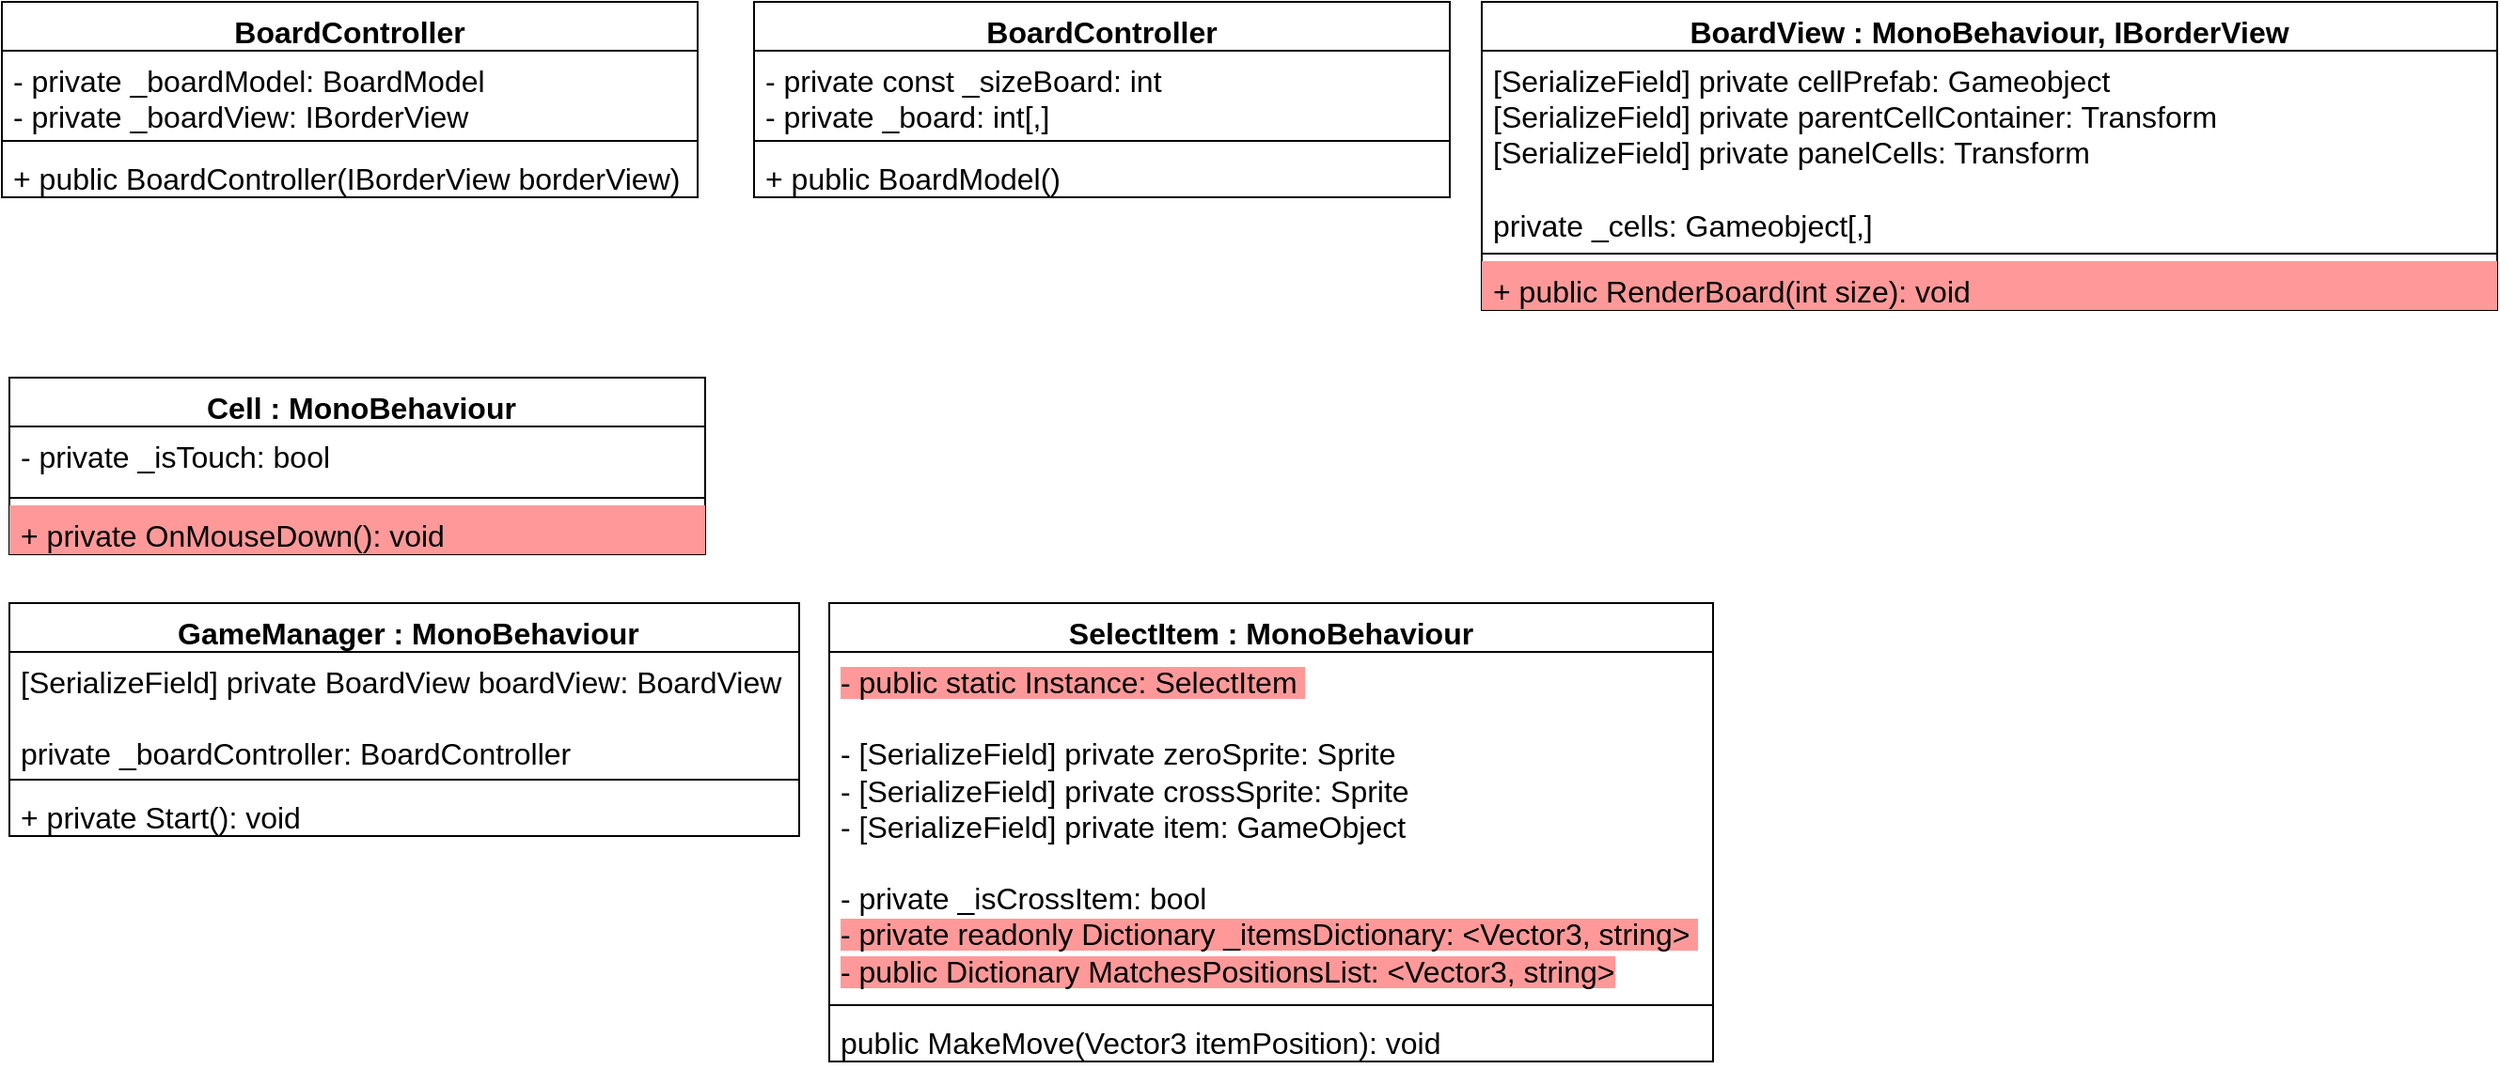 <mxfile version="21.6.8" type="github">
  <diagram name="Страница — 1" id="X_MFsi-lvggPyJvfzXdd">
    <mxGraphModel dx="955" dy="574" grid="1" gridSize="10" guides="1" tooltips="1" connect="1" arrows="1" fold="1" page="1" pageScale="1" pageWidth="827" pageHeight="1169" math="0" shadow="0">
      <root>
        <mxCell id="0" />
        <mxCell id="1" parent="0" />
        <mxCell id="auqUNaoc3VuofEOo_eY_-2" value="BoardController" style="swimlane;fontStyle=1;align=center;verticalAlign=top;childLayout=stackLayout;horizontal=1;startSize=26;horizontalStack=0;resizeParent=1;resizeParentMax=0;resizeLast=0;collapsible=1;marginBottom=0;whiteSpace=wrap;html=1;fontSize=16;" vertex="1" parent="1">
          <mxGeometry x="40" y="40" width="370" height="104" as="geometry" />
        </mxCell>
        <mxCell id="auqUNaoc3VuofEOo_eY_-3" value="- private _boardModel: BoardModel&lt;br&gt;- private _boardView: IBorderView&lt;br&gt;&amp;nbsp;" style="text;strokeColor=none;fillColor=none;align=left;verticalAlign=top;spacingLeft=4;spacingRight=4;overflow=hidden;rotatable=0;points=[[0,0.5],[1,0.5]];portConstraint=eastwest;whiteSpace=wrap;html=1;fontSize=16;" vertex="1" parent="auqUNaoc3VuofEOo_eY_-2">
          <mxGeometry y="26" width="370" height="44" as="geometry" />
        </mxCell>
        <mxCell id="auqUNaoc3VuofEOo_eY_-4" value="" style="line;strokeWidth=1;fillColor=none;align=left;verticalAlign=middle;spacingTop=-1;spacingLeft=3;spacingRight=3;rotatable=0;labelPosition=right;points=[];portConstraint=eastwest;strokeColor=inherit;fontSize=16;" vertex="1" parent="auqUNaoc3VuofEOo_eY_-2">
          <mxGeometry y="70" width="370" height="8" as="geometry" />
        </mxCell>
        <mxCell id="auqUNaoc3VuofEOo_eY_-5" value="+&amp;nbsp;public BoardController(IBorderView borderView)" style="text;strokeColor=none;fillColor=none;align=left;verticalAlign=top;spacingLeft=4;spacingRight=4;overflow=hidden;rotatable=0;points=[[0,0.5],[1,0.5]];portConstraint=eastwest;whiteSpace=wrap;html=1;fontSize=16;" vertex="1" parent="auqUNaoc3VuofEOo_eY_-2">
          <mxGeometry y="78" width="370" height="26" as="geometry" />
        </mxCell>
        <mxCell id="auqUNaoc3VuofEOo_eY_-6" value="BoardController" style="swimlane;fontStyle=1;align=center;verticalAlign=top;childLayout=stackLayout;horizontal=1;startSize=26;horizontalStack=0;resizeParent=1;resizeParentMax=0;resizeLast=0;collapsible=1;marginBottom=0;whiteSpace=wrap;html=1;fontSize=16;" vertex="1" parent="1">
          <mxGeometry x="440" y="40" width="370" height="104" as="geometry" />
        </mxCell>
        <mxCell id="auqUNaoc3VuofEOo_eY_-7" value="&lt;div&gt;- private const _sizeBoard: int&lt;/div&gt;&lt;div&gt;&lt;span style=&quot;background-color: initial;&quot;&gt;- private _board: int[,]&lt;/span&gt;&lt;br&gt;&lt;/div&gt;" style="text;strokeColor=none;fillColor=none;align=left;verticalAlign=top;spacingLeft=4;spacingRight=4;overflow=hidden;rotatable=0;points=[[0,0.5],[1,0.5]];portConstraint=eastwest;whiteSpace=wrap;html=1;fontSize=16;" vertex="1" parent="auqUNaoc3VuofEOo_eY_-6">
          <mxGeometry y="26" width="370" height="44" as="geometry" />
        </mxCell>
        <mxCell id="auqUNaoc3VuofEOo_eY_-8" value="" style="line;strokeWidth=1;fillColor=none;align=left;verticalAlign=middle;spacingTop=-1;spacingLeft=3;spacingRight=3;rotatable=0;labelPosition=right;points=[];portConstraint=eastwest;strokeColor=inherit;fontSize=16;" vertex="1" parent="auqUNaoc3VuofEOo_eY_-6">
          <mxGeometry y="70" width="370" height="8" as="geometry" />
        </mxCell>
        <mxCell id="auqUNaoc3VuofEOo_eY_-9" value="+&amp;nbsp;public BoardModel()" style="text;strokeColor=none;fillColor=none;align=left;verticalAlign=top;spacingLeft=4;spacingRight=4;overflow=hidden;rotatable=0;points=[[0,0.5],[1,0.5]];portConstraint=eastwest;whiteSpace=wrap;html=1;fontSize=16;" vertex="1" parent="auqUNaoc3VuofEOo_eY_-6">
          <mxGeometry y="78" width="370" height="26" as="geometry" />
        </mxCell>
        <mxCell id="auqUNaoc3VuofEOo_eY_-10" value="BoardView : MonoBehaviour, IBorderView" style="swimlane;fontStyle=1;align=center;verticalAlign=top;childLayout=stackLayout;horizontal=1;startSize=26;horizontalStack=0;resizeParent=1;resizeParentMax=0;resizeLast=0;collapsible=1;marginBottom=0;whiteSpace=wrap;html=1;fontSize=16;" vertex="1" parent="1">
          <mxGeometry x="827" y="40" width="540" height="164" as="geometry" />
        </mxCell>
        <mxCell id="auqUNaoc3VuofEOo_eY_-11" value="&lt;div&gt;[SerializeField] private cellPrefab: Gameobject&lt;/div&gt;&lt;div&gt;&lt;span style=&quot;background-color: initial;&quot;&gt;[SerializeField] private parentCellContainer: Transform&lt;/span&gt;&lt;/div&gt;&lt;div&gt;[SerializeField] private panelCells: Transform&lt;/div&gt;&lt;div&gt;&lt;br&gt;&lt;/div&gt;&lt;div&gt;&lt;span style=&quot;background-color: initial;&quot;&gt;private _cells: Gameobject[,]&lt;/span&gt;&lt;/div&gt;" style="text;strokeColor=none;fillColor=none;align=left;verticalAlign=top;spacingLeft=4;spacingRight=4;overflow=hidden;rotatable=0;points=[[0,0.5],[1,0.5]];portConstraint=eastwest;whiteSpace=wrap;html=1;fontSize=16;" vertex="1" parent="auqUNaoc3VuofEOo_eY_-10">
          <mxGeometry y="26" width="540" height="104" as="geometry" />
        </mxCell>
        <mxCell id="auqUNaoc3VuofEOo_eY_-12" value="" style="line;strokeWidth=1;fillColor=none;align=left;verticalAlign=middle;spacingTop=-1;spacingLeft=3;spacingRight=3;rotatable=0;labelPosition=right;points=[];portConstraint=eastwest;strokeColor=inherit;fontSize=16;" vertex="1" parent="auqUNaoc3VuofEOo_eY_-10">
          <mxGeometry y="130" width="540" height="8" as="geometry" />
        </mxCell>
        <mxCell id="auqUNaoc3VuofEOo_eY_-13" value="+&amp;nbsp;public RenderBoard(int size): void" style="text;strokeColor=none;fillColor=#FF9999;align=left;verticalAlign=top;spacingLeft=4;spacingRight=4;overflow=hidden;rotatable=0;points=[[0,0.5],[1,0.5]];portConstraint=eastwest;whiteSpace=wrap;html=1;fontSize=16;" vertex="1" parent="auqUNaoc3VuofEOo_eY_-10">
          <mxGeometry y="138" width="540" height="26" as="geometry" />
        </mxCell>
        <mxCell id="auqUNaoc3VuofEOo_eY_-14" value="&amp;nbsp;Cell : MonoBehaviour" style="swimlane;fontStyle=1;align=center;verticalAlign=top;childLayout=stackLayout;horizontal=1;startSize=26;horizontalStack=0;resizeParent=1;resizeParentMax=0;resizeLast=0;collapsible=1;marginBottom=0;whiteSpace=wrap;html=1;fontSize=16;" vertex="1" parent="1">
          <mxGeometry x="44" y="240" width="370" height="94" as="geometry" />
        </mxCell>
        <mxCell id="auqUNaoc3VuofEOo_eY_-15" value="-&amp;nbsp;private _isTouch: bool" style="text;strokeColor=none;fillColor=none;align=left;verticalAlign=top;spacingLeft=4;spacingRight=4;overflow=hidden;rotatable=0;points=[[0,0.5],[1,0.5]];portConstraint=eastwest;whiteSpace=wrap;html=1;fontSize=16;" vertex="1" parent="auqUNaoc3VuofEOo_eY_-14">
          <mxGeometry y="26" width="370" height="34" as="geometry" />
        </mxCell>
        <mxCell id="auqUNaoc3VuofEOo_eY_-16" value="" style="line;strokeWidth=1;fillColor=none;align=left;verticalAlign=middle;spacingTop=-1;spacingLeft=3;spacingRight=3;rotatable=0;labelPosition=right;points=[];portConstraint=eastwest;strokeColor=inherit;fontSize=16;" vertex="1" parent="auqUNaoc3VuofEOo_eY_-14">
          <mxGeometry y="60" width="370" height="8" as="geometry" />
        </mxCell>
        <mxCell id="auqUNaoc3VuofEOo_eY_-17" value="+&amp;nbsp;private OnMouseDown(): void" style="text;strokeColor=none;fillColor=#FF9999;align=left;verticalAlign=top;spacingLeft=4;spacingRight=4;overflow=hidden;rotatable=0;points=[[0,0.5],[1,0.5]];portConstraint=eastwest;whiteSpace=wrap;html=1;fontSize=16;" vertex="1" parent="auqUNaoc3VuofEOo_eY_-14">
          <mxGeometry y="68" width="370" height="26" as="geometry" />
        </mxCell>
        <mxCell id="auqUNaoc3VuofEOo_eY_-18" value="&amp;nbsp;GameManager : MonoBehaviour" style="swimlane;fontStyle=1;align=center;verticalAlign=top;childLayout=stackLayout;horizontal=1;startSize=26;horizontalStack=0;resizeParent=1;resizeParentMax=0;resizeLast=0;collapsible=1;marginBottom=0;whiteSpace=wrap;html=1;fontSize=16;" vertex="1" parent="1">
          <mxGeometry x="44" y="360" width="420" height="124" as="geometry" />
        </mxCell>
        <mxCell id="auqUNaoc3VuofEOo_eY_-19" value="&lt;div&gt;&lt;div&gt;[SerializeField] private BoardView boardView:&amp;nbsp;BoardView&lt;/div&gt;&lt;div&gt;&lt;br&gt;&lt;/div&gt;&lt;div&gt;&lt;span style=&quot;background-color: initial;&quot;&gt;private _boardController:&amp;nbsp;&lt;/span&gt;BoardController&lt;/div&gt;&lt;/div&gt;&lt;div&gt;&lt;br&gt;&lt;/div&gt;" style="text;strokeColor=none;fillColor=none;align=left;verticalAlign=top;spacingLeft=4;spacingRight=4;overflow=hidden;rotatable=0;points=[[0,0.5],[1,0.5]];portConstraint=eastwest;whiteSpace=wrap;html=1;fontSize=16;" vertex="1" parent="auqUNaoc3VuofEOo_eY_-18">
          <mxGeometry y="26" width="420" height="64" as="geometry" />
        </mxCell>
        <mxCell id="auqUNaoc3VuofEOo_eY_-20" value="" style="line;strokeWidth=1;fillColor=none;align=left;verticalAlign=middle;spacingTop=-1;spacingLeft=3;spacingRight=3;rotatable=0;labelPosition=right;points=[];portConstraint=eastwest;strokeColor=inherit;fontSize=16;" vertex="1" parent="auqUNaoc3VuofEOo_eY_-18">
          <mxGeometry y="90" width="420" height="8" as="geometry" />
        </mxCell>
        <mxCell id="auqUNaoc3VuofEOo_eY_-21" value="+&amp;nbsp;private Start(): void" style="text;strokeColor=none;fillColor=none;align=left;verticalAlign=top;spacingLeft=4;spacingRight=4;overflow=hidden;rotatable=0;points=[[0,0.5],[1,0.5]];portConstraint=eastwest;whiteSpace=wrap;html=1;fontSize=16;" vertex="1" parent="auqUNaoc3VuofEOo_eY_-18">
          <mxGeometry y="98" width="420" height="26" as="geometry" />
        </mxCell>
        <mxCell id="auqUNaoc3VuofEOo_eY_-22" value="SelectItem : MonoBehaviour" style="swimlane;fontStyle=1;align=center;verticalAlign=top;childLayout=stackLayout;horizontal=1;startSize=26;horizontalStack=0;resizeParent=1;resizeParentMax=0;resizeLast=0;collapsible=1;marginBottom=0;whiteSpace=wrap;html=1;fontSize=16;" vertex="1" parent="1">
          <mxGeometry x="480" y="360" width="470" height="244" as="geometry" />
        </mxCell>
        <mxCell id="auqUNaoc3VuofEOo_eY_-23" value="&lt;div&gt;&lt;span style=&quot;background-color: rgb(255, 153, 153);&quot;&gt;-&amp;nbsp;public static Instance: SelectItem&amp;nbsp;&lt;/span&gt;&lt;/div&gt;&lt;div&gt;&lt;span style=&quot;background-color: rgb(255, 153, 153);&quot;&gt;&lt;br&gt;&lt;/span&gt;&lt;/div&gt;&lt;div&gt;&lt;div&gt;- [SerializeField] private zeroSprite: Sprite&lt;/div&gt;&lt;div&gt;- [SerializeField] private crossSprite: Sprite&lt;/div&gt;&lt;div style=&quot;&quot;&gt;- [SerializeField] private item: GameObject&lt;br&gt;&lt;/div&gt;&lt;div style=&quot;&quot;&gt;&lt;br&gt;&lt;/div&gt;&lt;div style=&quot;&quot;&gt;- private _isCrossItem: bool&lt;br&gt;&lt;/div&gt;&lt;div style=&quot;&quot;&gt;&lt;div style=&quot;&quot;&gt;&lt;span style=&quot;background-color: rgb(255, 153, 153);&quot;&gt;- private readonly Dictionary _itemsDictionary: &amp;lt;Vector3, string&amp;gt;&amp;nbsp;&lt;/span&gt;&lt;/div&gt;&lt;div style=&quot;&quot;&gt;&lt;span style=&quot;background-color: rgb(255, 153, 153);&quot;&gt;- public Dictionary MatchesPositionsList: &amp;lt;Vector3, string&amp;gt;&lt;/span&gt;&lt;/div&gt;&lt;/div&gt;&lt;/div&gt;" style="text;strokeColor=none;fillColor=none;align=left;verticalAlign=top;spacingLeft=4;spacingRight=4;overflow=hidden;rotatable=0;points=[[0,0.5],[1,0.5]];portConstraint=eastwest;whiteSpace=wrap;html=1;fontSize=16;" vertex="1" parent="auqUNaoc3VuofEOo_eY_-22">
          <mxGeometry y="26" width="470" height="184" as="geometry" />
        </mxCell>
        <mxCell id="auqUNaoc3VuofEOo_eY_-24" value="" style="line;strokeWidth=1;fillColor=none;align=left;verticalAlign=middle;spacingTop=-1;spacingLeft=3;spacingRight=3;rotatable=0;labelPosition=right;points=[];portConstraint=eastwest;strokeColor=inherit;fontSize=16;" vertex="1" parent="auqUNaoc3VuofEOo_eY_-22">
          <mxGeometry y="210" width="470" height="8" as="geometry" />
        </mxCell>
        <mxCell id="auqUNaoc3VuofEOo_eY_-25" value="public MakeMove(Vector3 itemPosition): void" style="text;strokeColor=none;fillColor=none;align=left;verticalAlign=top;spacingLeft=4;spacingRight=4;overflow=hidden;rotatable=0;points=[[0,0.5],[1,0.5]];portConstraint=eastwest;whiteSpace=wrap;html=1;fontSize=16;" vertex="1" parent="auqUNaoc3VuofEOo_eY_-22">
          <mxGeometry y="218" width="470" height="26" as="geometry" />
        </mxCell>
      </root>
    </mxGraphModel>
  </diagram>
</mxfile>

